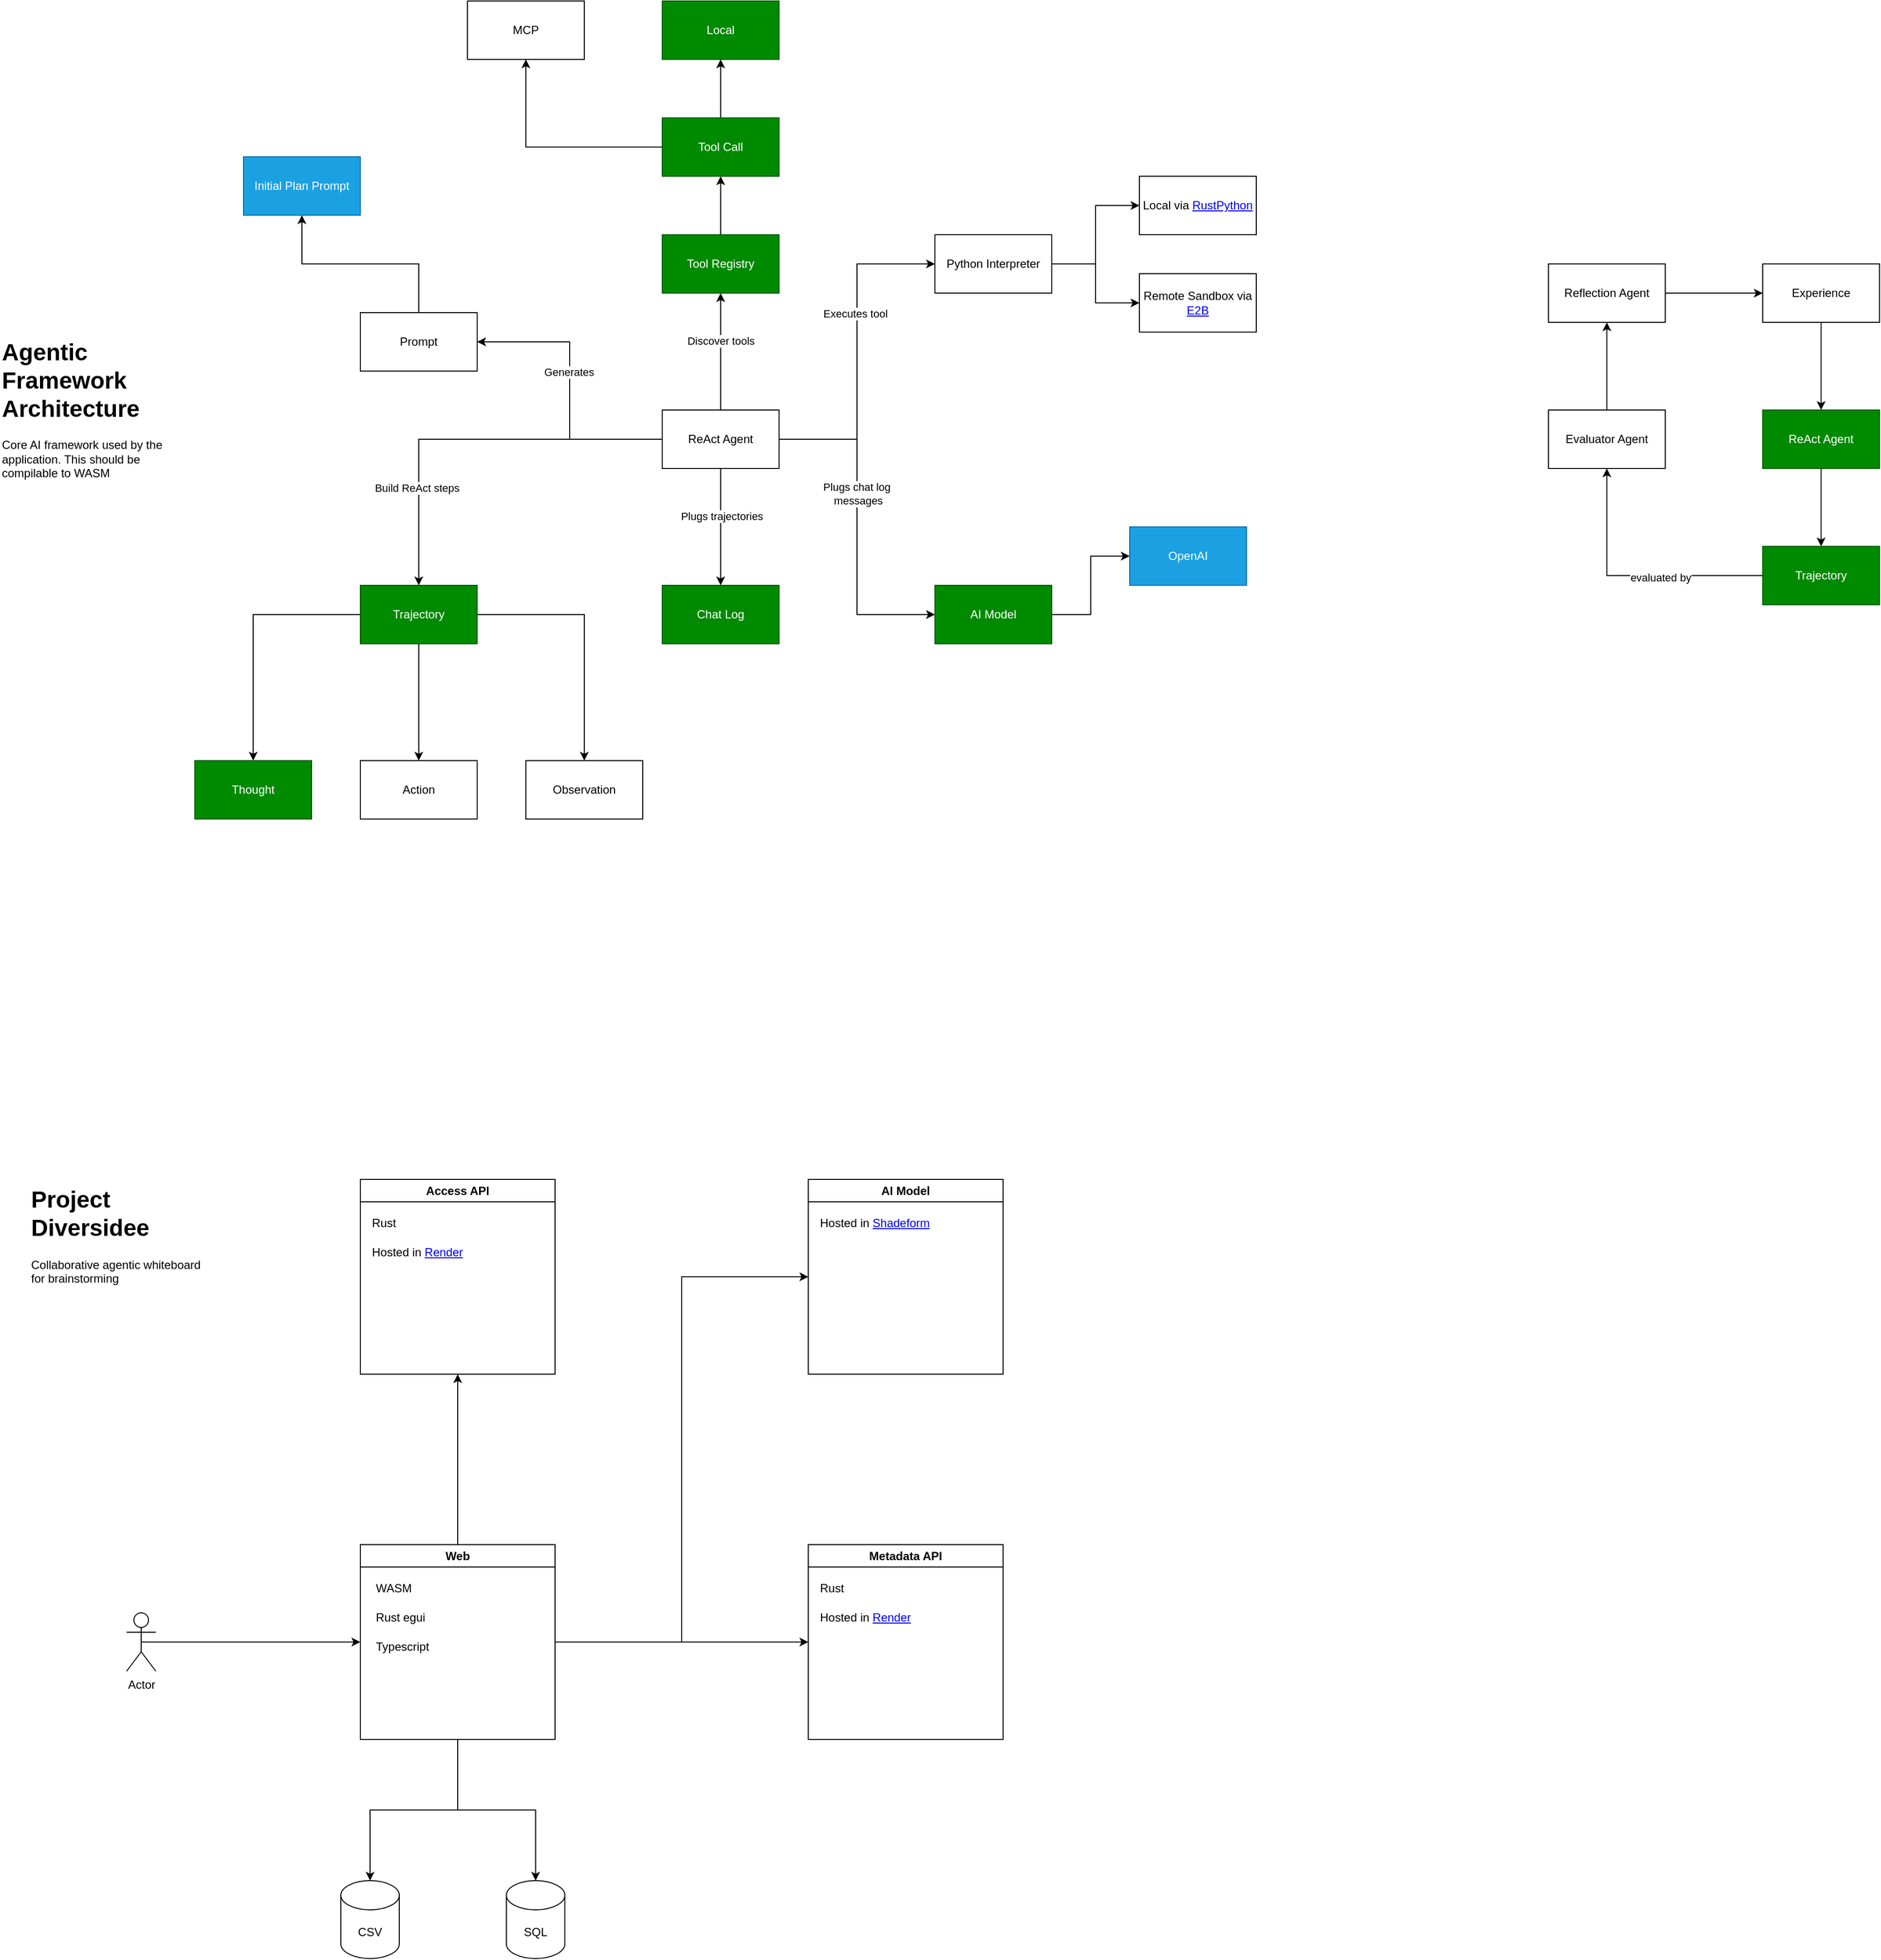 <mxfile version="26.2.13">
  <diagram name="Page-1" id="1zRJLSlK9O9VwF11buNt">
    <mxGraphModel dx="2256" dy="4280" grid="1" gridSize="10" guides="1" tooltips="1" connect="1" arrows="1" fold="1" page="1" pageScale="1" pageWidth="827" pageHeight="1169" math="0" shadow="0">
      <root>
        <mxCell id="0" />
        <mxCell id="1" parent="0" />
        <mxCell id="L32WXC0NY1erCqeWQL-x-5" value="&lt;h1 style=&quot;margin-top: 0px;&quot;&gt;Project Diversidee&lt;/h1&gt;&lt;div&gt;Collaborative agentic whiteboard for brainstorming&lt;/div&gt;" style="text;html=1;whiteSpace=wrap;overflow=hidden;rounded=0;" parent="1" vertex="1">
          <mxGeometry x="-650" y="-1230" width="180" height="160" as="geometry" />
        </mxCell>
        <mxCell id="4n4uy_Xmut1KvOGuec40-1" style="edgeStyle=orthogonalEdgeStyle;rounded=0;orthogonalLoop=1;jettySize=auto;html=1;exitX=0.5;exitY=0.5;exitDx=0;exitDy=0;exitPerimeter=0;entryX=0;entryY=0.5;entryDx=0;entryDy=0;" parent="1" source="4n4uy_Xmut1KvOGuec40-2" target="4n4uy_Xmut1KvOGuec40-3" edge="1">
          <mxGeometry relative="1" as="geometry" />
        </mxCell>
        <mxCell id="4n4uy_Xmut1KvOGuec40-2" value="Actor" style="shape=umlActor;verticalLabelPosition=bottom;verticalAlign=top;html=1;outlineConnect=0;" parent="1" vertex="1">
          <mxGeometry x="-550" y="-785" width="30" height="60" as="geometry" />
        </mxCell>
        <mxCell id="4n4uy_Xmut1KvOGuec40-11" style="edgeStyle=orthogonalEdgeStyle;rounded=0;orthogonalLoop=1;jettySize=auto;html=1;entryX=0;entryY=0.5;entryDx=0;entryDy=0;" parent="1" source="4n4uy_Xmut1KvOGuec40-3" target="4n4uy_Xmut1KvOGuec40-7" edge="1">
          <mxGeometry relative="1" as="geometry" />
        </mxCell>
        <mxCell id="4n4uy_Xmut1KvOGuec40-15" style="edgeStyle=orthogonalEdgeStyle;rounded=0;orthogonalLoop=1;jettySize=auto;html=1;entryX=0;entryY=0.5;entryDx=0;entryDy=0;" parent="1" source="4n4uy_Xmut1KvOGuec40-3" target="4n4uy_Xmut1KvOGuec40-12" edge="1">
          <mxGeometry relative="1" as="geometry" />
        </mxCell>
        <mxCell id="4n4uy_Xmut1KvOGuec40-19" style="edgeStyle=orthogonalEdgeStyle;rounded=0;orthogonalLoop=1;jettySize=auto;html=1;entryX=0.5;entryY=1;entryDx=0;entryDy=0;" parent="1" source="4n4uy_Xmut1KvOGuec40-3" target="4n4uy_Xmut1KvOGuec40-16" edge="1">
          <mxGeometry relative="1" as="geometry" />
        </mxCell>
        <mxCell id="4n4uy_Xmut1KvOGuec40-27" style="edgeStyle=orthogonalEdgeStyle;rounded=0;orthogonalLoop=1;jettySize=auto;html=1;" parent="1" source="4n4uy_Xmut1KvOGuec40-3" target="4n4uy_Xmut1KvOGuec40-24" edge="1">
          <mxGeometry relative="1" as="geometry" />
        </mxCell>
        <mxCell id="4n4uy_Xmut1KvOGuec40-3" value="Web" style="swimlane;whiteSpace=wrap;html=1;startSize=23;" parent="1" vertex="1">
          <mxGeometry x="-310" y="-855" width="200" height="200" as="geometry" />
        </mxCell>
        <mxCell id="4n4uy_Xmut1KvOGuec40-4" value="WASM" style="text;strokeColor=none;fillColor=none;align=left;verticalAlign=middle;spacingLeft=4;spacingRight=4;overflow=hidden;points=[[0,0.5],[1,0.5]];portConstraint=eastwest;rotatable=0;whiteSpace=wrap;html=1;" parent="4n4uy_Xmut1KvOGuec40-3" vertex="1">
          <mxGeometry x="10" y="30" width="80" height="30" as="geometry" />
        </mxCell>
        <mxCell id="4n4uy_Xmut1KvOGuec40-5" value="Rust egui" style="text;strokeColor=none;fillColor=none;align=left;verticalAlign=middle;spacingLeft=4;spacingRight=4;overflow=hidden;points=[[0,0.5],[1,0.5]];portConstraint=eastwest;rotatable=0;whiteSpace=wrap;html=1;" parent="4n4uy_Xmut1KvOGuec40-3" vertex="1">
          <mxGeometry x="10" y="60" width="80" height="30" as="geometry" />
        </mxCell>
        <mxCell id="4n4uy_Xmut1KvOGuec40-6" value="Typescript" style="text;strokeColor=none;fillColor=none;align=left;verticalAlign=middle;spacingLeft=4;spacingRight=4;overflow=hidden;points=[[0,0.5],[1,0.5]];portConstraint=eastwest;rotatable=0;whiteSpace=wrap;html=1;" parent="4n4uy_Xmut1KvOGuec40-3" vertex="1">
          <mxGeometry x="10" y="90" width="80" height="30" as="geometry" />
        </mxCell>
        <mxCell id="4n4uy_Xmut1KvOGuec40-7" value="Metadata API" style="swimlane;whiteSpace=wrap;html=1;" parent="1" vertex="1">
          <mxGeometry x="150" y="-855" width="200" height="200" as="geometry" />
        </mxCell>
        <mxCell id="4n4uy_Xmut1KvOGuec40-8" value="Rust" style="text;html=1;align=left;verticalAlign=middle;whiteSpace=wrap;rounded=0;" parent="4n4uy_Xmut1KvOGuec40-7" vertex="1">
          <mxGeometry x="10" y="30" width="60" height="30" as="geometry" />
        </mxCell>
        <mxCell id="4n4uy_Xmut1KvOGuec40-9" value="Hosted in &lt;a href=&quot;https://render.com/&quot;&gt;Render&lt;/a&gt;" style="text;html=1;align=left;verticalAlign=middle;whiteSpace=wrap;rounded=0;" parent="4n4uy_Xmut1KvOGuec40-7" vertex="1">
          <mxGeometry x="10" y="60" width="130" height="30" as="geometry" />
        </mxCell>
        <mxCell id="4n4uy_Xmut1KvOGuec40-12" value="AI Model" style="swimlane;whiteSpace=wrap;html=1;" parent="1" vertex="1">
          <mxGeometry x="150" y="-1230" width="200" height="200" as="geometry" />
        </mxCell>
        <mxCell id="4n4uy_Xmut1KvOGuec40-14" value="Hosted in &lt;a href=&quot;https://docs.shadeform.ai/getting-started/introduction&quot;&gt;Shadeform&lt;/a&gt;" style="text;html=1;align=left;verticalAlign=middle;whiteSpace=wrap;rounded=0;" parent="4n4uy_Xmut1KvOGuec40-12" vertex="1">
          <mxGeometry x="10" y="30" width="130" height="30" as="geometry" />
        </mxCell>
        <mxCell id="4n4uy_Xmut1KvOGuec40-16" value="Access API" style="swimlane;whiteSpace=wrap;html=1;" parent="1" vertex="1">
          <mxGeometry x="-310" y="-1230" width="200" height="200" as="geometry" />
        </mxCell>
        <mxCell id="4n4uy_Xmut1KvOGuec40-17" value="Rust" style="text;html=1;align=left;verticalAlign=middle;whiteSpace=wrap;rounded=0;" parent="4n4uy_Xmut1KvOGuec40-16" vertex="1">
          <mxGeometry x="10" y="30" width="60" height="30" as="geometry" />
        </mxCell>
        <mxCell id="4n4uy_Xmut1KvOGuec40-18" value="Hosted in &lt;a href=&quot;https://render.com/&quot;&gt;Render&lt;/a&gt;" style="text;html=1;align=left;verticalAlign=middle;whiteSpace=wrap;rounded=0;" parent="4n4uy_Xmut1KvOGuec40-16" vertex="1">
          <mxGeometry x="10" y="60" width="130" height="30" as="geometry" />
        </mxCell>
        <mxCell id="4n4uy_Xmut1KvOGuec40-23" value="CSV" style="shape=cylinder3;whiteSpace=wrap;html=1;boundedLbl=1;backgroundOutline=1;size=15;" parent="1" vertex="1">
          <mxGeometry x="-330" y="-510" width="60" height="80" as="geometry" />
        </mxCell>
        <mxCell id="4n4uy_Xmut1KvOGuec40-24" value="SQL" style="shape=cylinder3;whiteSpace=wrap;html=1;boundedLbl=1;backgroundOutline=1;size=15;" parent="1" vertex="1">
          <mxGeometry x="-160" y="-510" width="60" height="80" as="geometry" />
        </mxCell>
        <mxCell id="4n4uy_Xmut1KvOGuec40-26" style="edgeStyle=orthogonalEdgeStyle;rounded=0;orthogonalLoop=1;jettySize=auto;html=1;entryX=0.5;entryY=0;entryDx=0;entryDy=0;entryPerimeter=0;" parent="1" source="4n4uy_Xmut1KvOGuec40-3" target="4n4uy_Xmut1KvOGuec40-23" edge="1">
          <mxGeometry relative="1" as="geometry" />
        </mxCell>
        <mxCell id="rlKG2ESJXUNig4wM9NV4-2" value="&lt;h1 style=&quot;margin-top: 0px;&quot;&gt;Agentic Framework Architecture&lt;/h1&gt;&lt;p&gt;Core AI framework used by the application. This should be compilable to WASM&lt;/p&gt;" style="text;html=1;whiteSpace=wrap;overflow=hidden;rounded=0;" parent="1" vertex="1">
          <mxGeometry x="-680" y="-2100" width="180" height="160" as="geometry" />
        </mxCell>
        <mxCell id="rlKG2ESJXUNig4wM9NV4-23" style="edgeStyle=orthogonalEdgeStyle;rounded=0;orthogonalLoop=1;jettySize=auto;html=1;entryX=0.5;entryY=1;entryDx=0;entryDy=0;" parent="1" source="rlKG2ESJXUNig4wM9NV4-3" target="rlKG2ESJXUNig4wM9NV4-22" edge="1">
          <mxGeometry relative="1" as="geometry" />
        </mxCell>
        <mxCell id="rlKG2ESJXUNig4wM9NV4-3" value="Prompt" style="rounded=0;whiteSpace=wrap;html=1;" parent="1" vertex="1">
          <mxGeometry x="-310" y="-2120" width="120" height="60" as="geometry" />
        </mxCell>
        <mxCell id="rlKG2ESJXUNig4wM9NV4-16" style="edgeStyle=orthogonalEdgeStyle;rounded=0;orthogonalLoop=1;jettySize=auto;html=1;entryX=0.5;entryY=0;entryDx=0;entryDy=0;" parent="1" source="rlKG2ESJXUNig4wM9NV4-4" target="rlKG2ESJXUNig4wM9NV4-5" edge="1">
          <mxGeometry relative="1" as="geometry" />
        </mxCell>
        <mxCell id="rlKG2ESJXUNig4wM9NV4-17" style="edgeStyle=orthogonalEdgeStyle;rounded=0;orthogonalLoop=1;jettySize=auto;html=1;entryX=0.5;entryY=0;entryDx=0;entryDy=0;" parent="1" source="rlKG2ESJXUNig4wM9NV4-4" target="rlKG2ESJXUNig4wM9NV4-6" edge="1">
          <mxGeometry relative="1" as="geometry" />
        </mxCell>
        <mxCell id="rlKG2ESJXUNig4wM9NV4-18" style="edgeStyle=orthogonalEdgeStyle;rounded=0;orthogonalLoop=1;jettySize=auto;html=1;" parent="1" source="rlKG2ESJXUNig4wM9NV4-4" target="rlKG2ESJXUNig4wM9NV4-7" edge="1">
          <mxGeometry relative="1" as="geometry" />
        </mxCell>
        <mxCell id="rlKG2ESJXUNig4wM9NV4-4" value="Trajectory" style="rounded=0;whiteSpace=wrap;html=1;fillColor=#008a00;fontColor=#ffffff;strokeColor=#005700;" parent="1" vertex="1">
          <mxGeometry x="-310" y="-1840" width="120" height="60" as="geometry" />
        </mxCell>
        <mxCell id="rlKG2ESJXUNig4wM9NV4-5" value="Thought" style="rounded=0;whiteSpace=wrap;html=1;fillColor=#008a00;fontColor=#ffffff;strokeColor=#005700;" parent="1" vertex="1">
          <mxGeometry x="-480" y="-1660" width="120" height="60" as="geometry" />
        </mxCell>
        <mxCell id="rlKG2ESJXUNig4wM9NV4-6" value="Action" style="rounded=0;whiteSpace=wrap;html=1;" parent="1" vertex="1">
          <mxGeometry x="-310" y="-1660" width="120" height="60" as="geometry" />
        </mxCell>
        <mxCell id="rlKG2ESJXUNig4wM9NV4-7" value="Observation" style="rounded=0;whiteSpace=wrap;html=1;" parent="1" vertex="1">
          <mxGeometry x="-140" y="-1660" width="120" height="60" as="geometry" />
        </mxCell>
        <mxCell id="rlKG2ESJXUNig4wM9NV4-8" value="Chat Log" style="rounded=0;whiteSpace=wrap;html=1;fillColor=#008a00;fontColor=#ffffff;strokeColor=#005700;" parent="1" vertex="1">
          <mxGeometry y="-1840" width="120" height="60" as="geometry" />
        </mxCell>
        <mxCell id="SeM-uGPh1sGq0agmJ66C-21" style="edgeStyle=orthogonalEdgeStyle;rounded=0;orthogonalLoop=1;jettySize=auto;html=1;entryX=0;entryY=0.5;entryDx=0;entryDy=0;" edge="1" parent="1" source="rlKG2ESJXUNig4wM9NV4-9" target="SeM-uGPh1sGq0agmJ66C-20">
          <mxGeometry relative="1" as="geometry" />
        </mxCell>
        <mxCell id="rlKG2ESJXUNig4wM9NV4-9" value="AI Model" style="rounded=0;whiteSpace=wrap;html=1;fillColor=#008a00;strokeColor=#005700;fontColor=#ffffff;" parent="1" vertex="1">
          <mxGeometry x="280" y="-1840" width="120" height="60" as="geometry" />
        </mxCell>
        <mxCell id="rlKG2ESJXUNig4wM9NV4-11" style="edgeStyle=orthogonalEdgeStyle;rounded=0;orthogonalLoop=1;jettySize=auto;html=1;entryX=0;entryY=0.5;entryDx=0;entryDy=0;" parent="1" source="rlKG2ESJXUNig4wM9NV4-10" target="rlKG2ESJXUNig4wM9NV4-9" edge="1">
          <mxGeometry relative="1" as="geometry" />
        </mxCell>
        <mxCell id="rlKG2ESJXUNig4wM9NV4-21" value="Plugs chat log&amp;nbsp;&lt;div&gt;messages&lt;/div&gt;" style="edgeLabel;html=1;align=center;verticalAlign=middle;resizable=0;points=[];" parent="rlKG2ESJXUNig4wM9NV4-11" vertex="1" connectable="0">
          <mxGeometry x="-0.202" y="1" relative="1" as="geometry">
            <mxPoint as="offset" />
          </mxGeometry>
        </mxCell>
        <mxCell id="rlKG2ESJXUNig4wM9NV4-12" style="edgeStyle=orthogonalEdgeStyle;rounded=0;orthogonalLoop=1;jettySize=auto;html=1;entryX=1;entryY=0.5;entryDx=0;entryDy=0;" parent="1" source="rlKG2ESJXUNig4wM9NV4-10" target="rlKG2ESJXUNig4wM9NV4-3" edge="1">
          <mxGeometry relative="1" as="geometry" />
        </mxCell>
        <mxCell id="rlKG2ESJXUNig4wM9NV4-13" value="Generates" style="edgeLabel;html=1;align=center;verticalAlign=middle;resizable=0;points=[];" parent="rlKG2ESJXUNig4wM9NV4-12" vertex="1" connectable="0">
          <mxGeometry x="0.136" y="1" relative="1" as="geometry">
            <mxPoint as="offset" />
          </mxGeometry>
        </mxCell>
        <mxCell id="rlKG2ESJXUNig4wM9NV4-14" style="edgeStyle=orthogonalEdgeStyle;rounded=0;orthogonalLoop=1;jettySize=auto;html=1;entryX=0.5;entryY=0;entryDx=0;entryDy=0;" parent="1" source="rlKG2ESJXUNig4wM9NV4-10" target="rlKG2ESJXUNig4wM9NV4-4" edge="1">
          <mxGeometry relative="1" as="geometry" />
        </mxCell>
        <mxCell id="rlKG2ESJXUNig4wM9NV4-15" value="Build ReAct steps" style="edgeLabel;html=1;align=center;verticalAlign=middle;resizable=0;points=[];" parent="rlKG2ESJXUNig4wM9NV4-14" vertex="1" connectable="0">
          <mxGeometry x="0.501" y="-2" relative="1" as="geometry">
            <mxPoint as="offset" />
          </mxGeometry>
        </mxCell>
        <mxCell id="rlKG2ESJXUNig4wM9NV4-19" style="edgeStyle=orthogonalEdgeStyle;rounded=0;orthogonalLoop=1;jettySize=auto;html=1;" parent="1" source="rlKG2ESJXUNig4wM9NV4-10" target="rlKG2ESJXUNig4wM9NV4-8" edge="1">
          <mxGeometry relative="1" as="geometry" />
        </mxCell>
        <mxCell id="rlKG2ESJXUNig4wM9NV4-20" value="Plugs trajectories" style="edgeLabel;html=1;align=center;verticalAlign=middle;resizable=0;points=[];" parent="rlKG2ESJXUNig4wM9NV4-19" vertex="1" connectable="0">
          <mxGeometry x="-0.19" y="1" relative="1" as="geometry">
            <mxPoint as="offset" />
          </mxGeometry>
        </mxCell>
        <mxCell id="rlKG2ESJXUNig4wM9NV4-25" style="edgeStyle=orthogonalEdgeStyle;rounded=0;orthogonalLoop=1;jettySize=auto;html=1;entryX=0.5;entryY=1;entryDx=0;entryDy=0;" parent="1" source="rlKG2ESJXUNig4wM9NV4-10" target="rlKG2ESJXUNig4wM9NV4-24" edge="1">
          <mxGeometry relative="1" as="geometry" />
        </mxCell>
        <mxCell id="rlKG2ESJXUNig4wM9NV4-26" value="Discover tools" style="edgeLabel;html=1;align=center;verticalAlign=middle;resizable=0;points=[];" parent="rlKG2ESJXUNig4wM9NV4-25" vertex="1" connectable="0">
          <mxGeometry x="0.19" relative="1" as="geometry">
            <mxPoint as="offset" />
          </mxGeometry>
        </mxCell>
        <mxCell id="rlKG2ESJXUNig4wM9NV4-33" style="edgeStyle=orthogonalEdgeStyle;rounded=0;orthogonalLoop=1;jettySize=auto;html=1;entryX=0;entryY=0.5;entryDx=0;entryDy=0;" parent="1" source="rlKG2ESJXUNig4wM9NV4-10" target="rlKG2ESJXUNig4wM9NV4-32" edge="1">
          <mxGeometry relative="1" as="geometry" />
        </mxCell>
        <mxCell id="rlKG2ESJXUNig4wM9NV4-34" value="Executes tool" style="edgeLabel;html=1;align=center;verticalAlign=middle;resizable=0;points=[];" parent="rlKG2ESJXUNig4wM9NV4-33" vertex="1" connectable="0">
          <mxGeometry x="0.228" y="2" relative="1" as="geometry">
            <mxPoint as="offset" />
          </mxGeometry>
        </mxCell>
        <mxCell id="rlKG2ESJXUNig4wM9NV4-10" value="ReAct Agent" style="rounded=0;whiteSpace=wrap;html=1;" parent="1" vertex="1">
          <mxGeometry y="-2020" width="120" height="60" as="geometry" />
        </mxCell>
        <mxCell id="rlKG2ESJXUNig4wM9NV4-22" value="Initial Plan Prompt" style="rounded=0;whiteSpace=wrap;html=1;fillColor=#1ba1e2;fontColor=#ffffff;strokeColor=#006EAF;" parent="1" vertex="1">
          <mxGeometry x="-430" y="-2280" width="120" height="60" as="geometry" />
        </mxCell>
        <mxCell id="rlKG2ESJXUNig4wM9NV4-31" style="edgeStyle=orthogonalEdgeStyle;rounded=0;orthogonalLoop=1;jettySize=auto;html=1;entryX=0.5;entryY=1;entryDx=0;entryDy=0;" parent="1" source="rlKG2ESJXUNig4wM9NV4-24" target="rlKG2ESJXUNig4wM9NV4-27" edge="1">
          <mxGeometry relative="1" as="geometry" />
        </mxCell>
        <mxCell id="qQdtii2WWpq1Cb_gpNGZ-2" style="edgeStyle=orthogonalEdgeStyle;rounded=0;orthogonalLoop=1;jettySize=auto;html=1;entryX=0.5;entryY=1;entryDx=0;entryDy=0;exitX=0;exitY=0.5;exitDx=0;exitDy=0;" parent="1" source="rlKG2ESJXUNig4wM9NV4-27" target="qQdtii2WWpq1Cb_gpNGZ-1" edge="1">
          <mxGeometry relative="1" as="geometry" />
        </mxCell>
        <mxCell id="rlKG2ESJXUNig4wM9NV4-24" value="Tool Registry" style="rounded=0;whiteSpace=wrap;html=1;fillColor=#008a00;fontColor=#ffffff;strokeColor=#005700;" parent="1" vertex="1">
          <mxGeometry y="-2200" width="120" height="60" as="geometry" />
        </mxCell>
        <mxCell id="qQdtii2WWpq1Cb_gpNGZ-4" style="edgeStyle=orthogonalEdgeStyle;rounded=0;orthogonalLoop=1;jettySize=auto;html=1;entryX=0.5;entryY=1;entryDx=0;entryDy=0;" parent="1" source="rlKG2ESJXUNig4wM9NV4-27" target="qQdtii2WWpq1Cb_gpNGZ-3" edge="1">
          <mxGeometry relative="1" as="geometry" />
        </mxCell>
        <mxCell id="rlKG2ESJXUNig4wM9NV4-27" value="Tool Call" style="rounded=0;whiteSpace=wrap;html=1;fillColor=#008a00;fontColor=#ffffff;strokeColor=#005700;" parent="1" vertex="1">
          <mxGeometry y="-2320" width="120" height="60" as="geometry" />
        </mxCell>
        <mxCell id="SeM-uGPh1sGq0agmJ66C-2" style="edgeStyle=orthogonalEdgeStyle;rounded=0;orthogonalLoop=1;jettySize=auto;html=1;" edge="1" parent="1" source="rlKG2ESJXUNig4wM9NV4-32" target="SeM-uGPh1sGq0agmJ66C-1">
          <mxGeometry relative="1" as="geometry" />
        </mxCell>
        <mxCell id="SeM-uGPh1sGq0agmJ66C-6" style="edgeStyle=orthogonalEdgeStyle;rounded=0;orthogonalLoop=1;jettySize=auto;html=1;entryX=0;entryY=0.5;entryDx=0;entryDy=0;" edge="1" parent="1" source="rlKG2ESJXUNig4wM9NV4-32" target="SeM-uGPh1sGq0agmJ66C-4">
          <mxGeometry relative="1" as="geometry" />
        </mxCell>
        <mxCell id="rlKG2ESJXUNig4wM9NV4-32" value="Python Interpreter" style="rounded=0;whiteSpace=wrap;html=1;" parent="1" vertex="1">
          <mxGeometry x="280" y="-2200" width="120" height="60" as="geometry" />
        </mxCell>
        <mxCell id="qQdtii2WWpq1Cb_gpNGZ-1" value="MCP" style="rounded=0;whiteSpace=wrap;html=1;" parent="1" vertex="1">
          <mxGeometry x="-200" y="-2440" width="120" height="60" as="geometry" />
        </mxCell>
        <mxCell id="qQdtii2WWpq1Cb_gpNGZ-3" value="Local" style="rounded=0;whiteSpace=wrap;html=1;fillColor=#008a00;fontColor=#ffffff;strokeColor=#005700;" parent="1" vertex="1">
          <mxGeometry y="-2440" width="120" height="60" as="geometry" />
        </mxCell>
        <mxCell id="SeM-uGPh1sGq0agmJ66C-1" value="Local via&amp;nbsp;&lt;a href=&quot;https://github.com/RustPython/RustPython&quot;&gt;RustPython&lt;/a&gt;" style="rounded=0;whiteSpace=wrap;html=1;" vertex="1" parent="1">
          <mxGeometry x="490" y="-2260" width="120" height="60" as="geometry" />
        </mxCell>
        <mxCell id="SeM-uGPh1sGq0agmJ66C-4" value="Remote Sandbox via &lt;a href=&quot;https://e2b.dev/docs&quot;&gt;E2B&lt;/a&gt;" style="rounded=0;whiteSpace=wrap;html=1;" vertex="1" parent="1">
          <mxGeometry x="490" y="-2160" width="120" height="60" as="geometry" />
        </mxCell>
        <mxCell id="SeM-uGPh1sGq0agmJ66C-11" style="edgeStyle=orthogonalEdgeStyle;rounded=0;orthogonalLoop=1;jettySize=auto;html=1;" edge="1" parent="1" source="SeM-uGPh1sGq0agmJ66C-7" target="SeM-uGPh1sGq0agmJ66C-10">
          <mxGeometry relative="1" as="geometry" />
        </mxCell>
        <mxCell id="SeM-uGPh1sGq0agmJ66C-7" value="ReAct Agent" style="rounded=0;whiteSpace=wrap;html=1;fillColor=#008a00;fontColor=#ffffff;strokeColor=#005700;" vertex="1" parent="1">
          <mxGeometry x="1130" y="-2020" width="120" height="60" as="geometry" />
        </mxCell>
        <mxCell id="SeM-uGPh1sGq0agmJ66C-13" style="edgeStyle=orthogonalEdgeStyle;rounded=0;orthogonalLoop=1;jettySize=auto;html=1;entryX=0.5;entryY=1;entryDx=0;entryDy=0;" edge="1" parent="1" source="SeM-uGPh1sGq0agmJ66C-8" target="SeM-uGPh1sGq0agmJ66C-9">
          <mxGeometry relative="1" as="geometry" />
        </mxCell>
        <mxCell id="SeM-uGPh1sGq0agmJ66C-8" value="Evaluator Agent" style="rounded=0;whiteSpace=wrap;html=1;" vertex="1" parent="1">
          <mxGeometry x="910" y="-2020" width="120" height="60" as="geometry" />
        </mxCell>
        <mxCell id="SeM-uGPh1sGq0agmJ66C-14" style="edgeStyle=orthogonalEdgeStyle;rounded=0;orthogonalLoop=1;jettySize=auto;html=1;entryX=0;entryY=0.5;entryDx=0;entryDy=0;" edge="1" parent="1" source="SeM-uGPh1sGq0agmJ66C-9" target="SeM-uGPh1sGq0agmJ66C-15">
          <mxGeometry relative="1" as="geometry" />
        </mxCell>
        <mxCell id="SeM-uGPh1sGq0agmJ66C-9" value="Reflection Agent" style="rounded=0;whiteSpace=wrap;html=1;" vertex="1" parent="1">
          <mxGeometry x="910" y="-2170" width="120" height="60" as="geometry" />
        </mxCell>
        <mxCell id="SeM-uGPh1sGq0agmJ66C-12" style="edgeStyle=orthogonalEdgeStyle;rounded=0;orthogonalLoop=1;jettySize=auto;html=1;entryX=0.5;entryY=1;entryDx=0;entryDy=0;" edge="1" parent="1" source="SeM-uGPh1sGq0agmJ66C-10" target="SeM-uGPh1sGq0agmJ66C-8">
          <mxGeometry relative="1" as="geometry" />
        </mxCell>
        <mxCell id="SeM-uGPh1sGq0agmJ66C-18" value="evaluated by" style="edgeLabel;html=1;align=center;verticalAlign=middle;resizable=0;points=[];" vertex="1" connectable="0" parent="SeM-uGPh1sGq0agmJ66C-12">
          <mxGeometry x="-0.218" y="2" relative="1" as="geometry">
            <mxPoint as="offset" />
          </mxGeometry>
        </mxCell>
        <mxCell id="SeM-uGPh1sGq0agmJ66C-10" value="Trajectory" style="rounded=0;whiteSpace=wrap;html=1;fillColor=#008a00;fontColor=#ffffff;strokeColor=#005700;" vertex="1" parent="1">
          <mxGeometry x="1130" y="-1880" width="120" height="60" as="geometry" />
        </mxCell>
        <mxCell id="SeM-uGPh1sGq0agmJ66C-16" style="edgeStyle=orthogonalEdgeStyle;rounded=0;orthogonalLoop=1;jettySize=auto;html=1;" edge="1" parent="1" source="SeM-uGPh1sGq0agmJ66C-15" target="SeM-uGPh1sGq0agmJ66C-7">
          <mxGeometry relative="1" as="geometry" />
        </mxCell>
        <mxCell id="SeM-uGPh1sGq0agmJ66C-15" value="Experience" style="rounded=0;whiteSpace=wrap;html=1;fillColor=none;" vertex="1" parent="1">
          <mxGeometry x="1130" y="-2170" width="120" height="60" as="geometry" />
        </mxCell>
        <mxCell id="SeM-uGPh1sGq0agmJ66C-20" value="OpenAI" style="rounded=0;whiteSpace=wrap;html=1;fillColor=#1ba1e2;fontColor=#ffffff;strokeColor=#006EAF;" vertex="1" parent="1">
          <mxGeometry x="480" y="-1900" width="120" height="60" as="geometry" />
        </mxCell>
      </root>
    </mxGraphModel>
  </diagram>
</mxfile>
